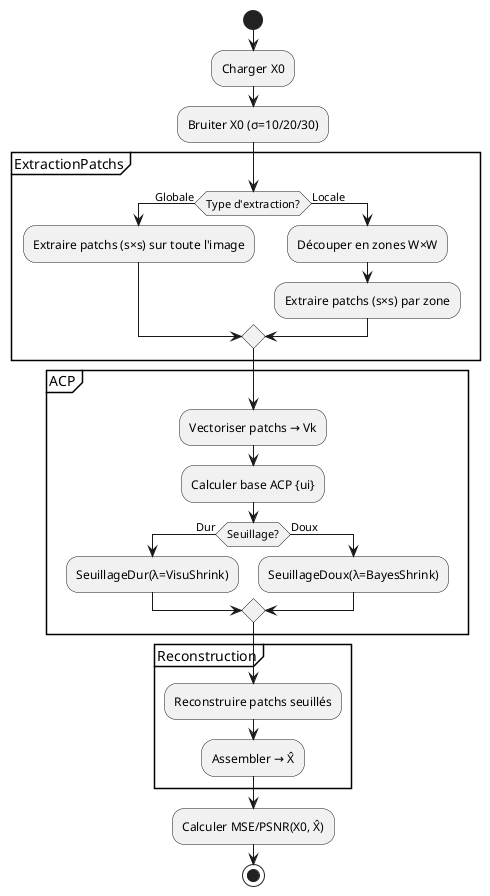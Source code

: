 @startuml
start
:Charger X0;
:Bruiter X0 (σ=10/20/30);

partition ExtractionPatchs {
  if (Type d'extraction?) then (Globale)
    :Extraire patchs (s×s) sur toute l'image;
  else (Locale)
    :Découper en zones W×W;
    :Extraire patchs (s×s) par zone;
  endif
}

partition ACP {
  :Vectoriser patchs → Vk;
  :Calculer base ACP {ui};
  if (Seuillage?) then (Dur)
    :SeuillageDur(λ=VisuShrink);
  else (Doux)
    :SeuillageDoux(λ=BayesShrink);
  endif
}

partition Reconstruction {
  :Reconstruire patchs seuillés;
  :Assembler → X̂;
}

:Calculer MSE/PSNR(X0, X̂);
stop
@enduml